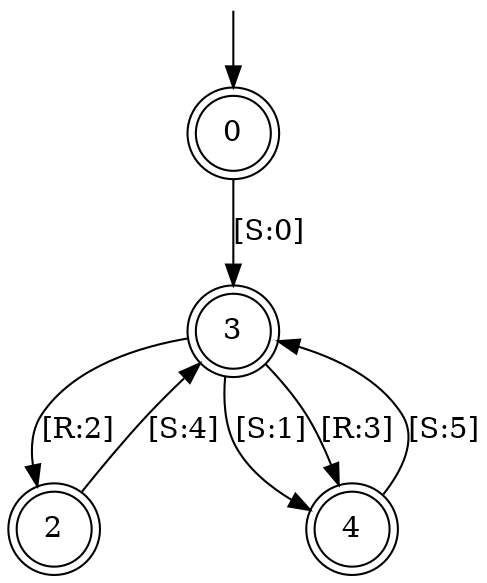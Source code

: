 digraph g {

	s0 [shape="doublecircle" label="0"];
	s1 [shape="doublecircle" label="2"];
	s2 [shape="doublecircle" label="3"];
	s3 [shape="doublecircle" label="4"];
	s0 -> s2 [label="[S:0]"];
	s1 -> s2 [label="[S:4]"];
	s2 -> s1 [label="[R:2]"];
	s2 -> s3 [label="[S:1]"];
	s2 -> s3 [label="[R:3]"];
	s3 -> s2 [label="[S:5]"];

__start0 [label="" shape="none" width="0" height="0"];
__start0 -> s0;

}
